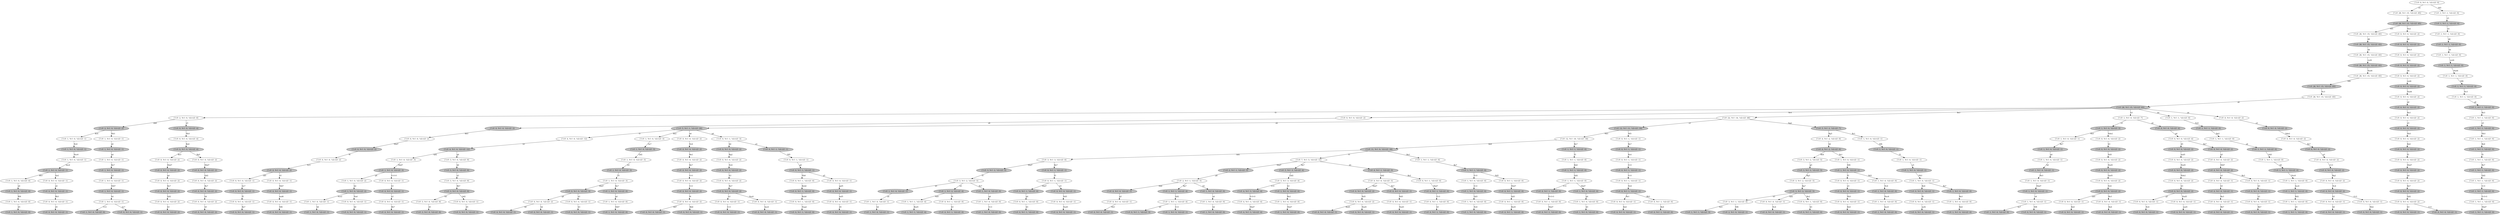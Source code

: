 digraph G {
2579633279504 [label="{'1-0': 0, '0-1': 0, '1/2-1/2': 0}" fillcolor="white", style="filled"] 
2579633279504 -> 2579633279648 [label="e4"]
2579633279648 [label="{'1-0': 26, '0-1': 15, '1/2-1/2': 65}" fillcolor="white", style="filled"] 
2579633279648 -> 2579633279696 [label="c5"]
2579633279696 [label="{'1-0': 26, '0-1': 15, '1/2-1/2': 65}" fillcolor="grey", style="filled"] 
2579633279696 -> 2579633279744 [label="Nf3"]
2579633279744 [label="{'1-0': 26, '0-1': 15, '1/2-1/2': 63}" fillcolor="white", style="filled"] 
2579633279744 -> 2579633279792 [label="d6"]
2579633279792 [label="{'1-0': 26, '0-1': 15, '1/2-1/2': 63}" fillcolor="grey", style="filled"] 
2579633279792 -> 2579633279840 [label="d4"]
2579633279840 [label="{'1-0': 26, '0-1': 15, '1/2-1/2': 63}" fillcolor="white", style="filled"] 
2579633279840 -> 2579633279888 [label="cxd4"]
2579633279888 [label="{'1-0': 26, '0-1': 15, '1/2-1/2': 63}" fillcolor="grey", style="filled"] 
2579633279888 -> 2579633279936 [label="Nxd4"]
2579633279936 [label="{'1-0': 26, '0-1': 15, '1/2-1/2': 63}" fillcolor="white", style="filled"] 
2579633279936 -> 2579633279984 [label="Nf6"]
2579633279984 [label="{'1-0': 26, '0-1': 15, '1/2-1/2': 63}" fillcolor="grey", style="filled"] 
2579633279984 -> 2579633280032 [label="Nc3"]
2579633280032 [label="{'1-0': 26, '0-1': 15, '1/2-1/2': 63}" fillcolor="white", style="filled"] 
2579633280032 -> 2579633280080 [label="a6"]
2579633280080 [label="{'1-0': 26, '0-1': 15, '1/2-1/2': 63}" fillcolor="grey", style="filled"] 
2579633280080 -> 2579633280128 [label="f3"]
2579633280128 [label="{'1-0': 2, '0-1': 0, '1/2-1/2': 6}" fillcolor="white", style="filled"] 
2579633280128 -> 2579633280176 [label="Qb6"]
2579633280176 [label="{'1-0': 2, '0-1': 0, '1/2-1/2': 2}" fillcolor="grey", style="filled"] 
2579633280176 -> 2579633280224 [label="Bc4"]
2579633280224 [label="{'1-0': 1, '0-1': 0, '1/2-1/2': 1}" fillcolor="white", style="filled"] 
2579633280224 -> 2579633280272 [label="Nc6"]
2579633280272 [label="{'1-0': 1, '0-1': 0, '1/2-1/2': 1}" fillcolor="grey", style="filled"] 
2579633280272 -> 2579633280320 [label="Nxc6"]
2579633280320 [label="{'1-0': 1, '0-1': 0, '1/2-1/2': 1}" fillcolor="white", style="filled"] 
2579633280320 -> 2579633280368 [label="bxc6"]
2579633280368 [label="{'1-0': 1, '0-1': 0, '1/2-1/2': 1}" fillcolor="grey", style="filled"] 
2579633280368 -> 2579633280416 [label="Bb3"]
2579633280416 [label="{'1-0': 1, '0-1': 0, '1/2-1/2': 0}" fillcolor="white", style="filled"] 
2579633280416 -> 2579633280464 [label="e6"]
2579633280464 [label="{'1-0': 1, '0-1': 0, '1/2-1/2': 0}" fillcolor="grey", style="filled"] 
2579633280464 -> 2579633280512 [label="Bf4"]
2579633280512 [label="{'1-0': 1, '0-1': 0, '1/2-1/2': 0}" fillcolor="white", style="filled"] 
2579633280512 -> 2579633280560 [label="d5"]
2579633280560 [label="{'1-0': 1, '0-1': 0, '1/2-1/2': 0}" fillcolor="grey", style="filled"] 
2579633280368 [label="{'1-0': 1, '0-1': 0, '1/2-1/2': 1}" fillcolor="grey", style="filled"] 
2579633280368 -> 2579633284448 [label="Qe2"]
2579633284448 [label="{'1-0': 0, '0-1': 0, '1/2-1/2': 1}" fillcolor="white", style="filled"] 
2579633284448 -> 2579633284496 [label="e6"]
2579633284496 [label="{'1-0': 0, '0-1': 0, '1/2-1/2': 1}" fillcolor="grey", style="filled"] 
2579633284496 -> 2579633284544 [label="Bb3"]
2579633284544 [label="{'1-0': 0, '0-1': 0, '1/2-1/2': 1}" fillcolor="white", style="filled"] 
2579633284544 -> 2579633284592 [label="d5"]
2579633284592 [label="{'1-0': 0, '0-1': 0, '1/2-1/2': 1}" fillcolor="grey", style="filled"] 
2579633280176 [label="{'1-0': 2, '0-1': 0, '1/2-1/2': 2}" fillcolor="grey", style="filled"] 
2579633280176 -> 2579533787056 [label="Nb3"]
2579533787056 [label="{'1-0': 1, '0-1': 0, '1/2-1/2': 1}" fillcolor="white", style="filled"] 
2579533787056 -> 2579533787104 [label="e6"]
2579533787104 [label="{'1-0': 1, '0-1': 0, '1/2-1/2': 1}" fillcolor="grey", style="filled"] 
2579533787104 -> 2579533787152 [label="g4"]
2579533787152 [label="{'1-0': 1, '0-1': 0, '1/2-1/2': 1}" fillcolor="white", style="filled"] 
2579533787152 -> 2579533787200 [label="Be7"]
2579533787200 [label="{'1-0': 1, '0-1': 0, '1/2-1/2': 1}" fillcolor="grey", style="filled"] 
2579533787200 -> 2579533787248 [label="g5"]
2579533787248 [label="{'1-0': 1, '0-1': 0, '1/2-1/2': 1}" fillcolor="white", style="filled"] 
2579533787248 -> 2579533787296 [label="Nfd7"]
2579533787296 [label="{'1-0': 1, '0-1': 0, '1/2-1/2': 1}" fillcolor="grey", style="filled"] 
2579533787296 -> 2579533787344 [label="h4"]
2579533787344 [label="{'1-0': 1, '0-1': 0, '1/2-1/2': 1}" fillcolor="white", style="filled"] 
2579533787344 -> 2579533787392 [label="O-O"]
2579533787392 [label="{'1-0': 1, '0-1': 0, '1/2-1/2': 0}" fillcolor="grey", style="filled"] 
2579533787344 [label="{'1-0': 1, '0-1': 0, '1/2-1/2': 1}" fillcolor="white", style="filled"] 
2579533787344 -> 2579533790896 [label="Qc7"]
2579533790896 [label="{'1-0': 0, '0-1': 0, '1/2-1/2': 1}" fillcolor="grey", style="filled"] 
2579633280128 [label="{'1-0': 2, '0-1': 0, '1/2-1/2': 6}" fillcolor="white", style="filled"] 
2579633280128 -> 2579532346704 [label="e5"]
2579532346704 [label="{'1-0': 0, '0-1': 0, '1/2-1/2': 4}" fillcolor="grey", style="filled"] 
2579532346704 -> 2579532346752 [label="Nb3"]
2579532346752 [label="{'1-0': 0, '0-1': 0, '1/2-1/2': 4}" fillcolor="white", style="filled"] 
2579532346752 -> 2579532346800 [label="Be6"]
2579532346800 [label="{'1-0': 0, '0-1': 0, '1/2-1/2': 4}" fillcolor="grey", style="filled"] 
2579532346800 -> 2579532346848 [label="Be3"]
2579532346848 [label="{'1-0': 0, '0-1': 0, '1/2-1/2': 2}" fillcolor="white", style="filled"] 
2579532346848 -> 2579532346896 [label="Nbd7"]
2579532346896 [label="{'1-0': 0, '0-1': 0, '1/2-1/2': 2}" fillcolor="grey", style="filled"] 
2579532346896 -> 2579532346944 [label="g4"]
2579532346944 [label="{'1-0': 0, '0-1': 0, '1/2-1/2': 2}" fillcolor="white", style="filled"] 
2579532346944 -> 2579532346992 [label="Be7"]
2579532346992 [label="{'1-0': 0, '0-1': 0, '1/2-1/2': 2}" fillcolor="grey", style="filled"] 
2579532346992 -> 2579532347040 [label="Qd2"]
2579532347040 [label="{'1-0': 0, '0-1': 0, '1/2-1/2': 2}" fillcolor="white", style="filled"] 
2579532347040 -> 2579532347088 [label="b5"]
2579532347088 [label="{'1-0': 0, '0-1': 0, '1/2-1/2': 2}" fillcolor="grey", style="filled"] 
2579532346800 [label="{'1-0': 0, '0-1': 0, '1/2-1/2': 4}" fillcolor="grey", style="filled"] 
2579532346800 -> 2579534511264 [label="Bg5"]
2579534511264 [label="{'1-0': 0, '0-1': 0, '1/2-1/2': 2}" fillcolor="white", style="filled"] 
2579534511264 -> 2579534511312 [label="Nbd7"]
2579534511312 [label="{'1-0': 0, '0-1': 0, '1/2-1/2': 2}" fillcolor="grey", style="filled"] 
2579534511312 -> 2579534511360 [label="Qd2"]
2579534511360 [label="{'1-0': 0, '0-1': 0, '1/2-1/2': 2}" fillcolor="white", style="filled"] 
2579534511360 -> 2579534511408 [label="Be7"]
2579534511408 [label="{'1-0': 0, '0-1': 0, '1/2-1/2': 2}" fillcolor="grey", style="filled"] 
2579534511408 -> 2579534511456 [label="h4"]
2579534511456 [label="{'1-0': 0, '0-1': 0, '1/2-1/2': 2}" fillcolor="white", style="filled"] 
2579534511456 -> 2579534511504 [label="b5"]
2579534511504 [label="{'1-0': 0, '0-1': 0, '1/2-1/2': 2}" fillcolor="grey", style="filled"] 
2579633280080 [label="{'1-0': 26, '0-1': 15, '1/2-1/2': 63}" fillcolor="grey", style="filled"] 
2579633280080 -> 2579633290976 [label="Bc4"]
2579633290976 [label="{'1-0': 0, '0-1': 0, '1/2-1/2': 2}" fillcolor="white", style="filled"] 
2579633290976 -> 2579633291024 [label="e6"]
2579633291024 [label="{'1-0': 0, '0-1': 0, '1/2-1/2': 2}" fillcolor="grey", style="filled"] 
2579633291024 -> 2579633291072 [label="Bb3"]
2579633291072 [label="{'1-0': 0, '0-1': 0, '1/2-1/2': 2}" fillcolor="white", style="filled"] 
2579633291072 -> 2579633291120 [label="Nbd7"]
2579633291120 [label="{'1-0': 0, '0-1': 0, '1/2-1/2': 2}" fillcolor="grey", style="filled"] 
2579633291120 -> 2579633291168 [label="f4"]
2579633291168 [label="{'1-0': 0, '0-1': 0, '1/2-1/2': 2}" fillcolor="white", style="filled"] 
2579633291168 -> 2579633291216 [label="Nc5"]
2579633291216 [label="{'1-0': 0, '0-1': 0, '1/2-1/2': 2}" fillcolor="grey", style="filled"] 
2579633291216 -> 2579633471552 [label="Qf3"]
2579633471552 [label="{'1-0': 0, '0-1': 0, '1/2-1/2': 1}" fillcolor="white", style="filled"] 
2579633471552 -> 2579633471600 [label="Qc7"]
2579633471600 [label="{'1-0': 0, '0-1': 0, '1/2-1/2': 1}" fillcolor="grey", style="filled"] 
2579633471600 -> 2579633471648 [label="f5"]
2579633471648 [label="{'1-0': 0, '0-1': 0, '1/2-1/2': 1}" fillcolor="white", style="filled"] 
2579633471648 -> 2579633471696 [label="Be7"]
2579633471696 [label="{'1-0': 0, '0-1': 0, '1/2-1/2': 1}" fillcolor="grey", style="filled"] 
2579633291216 [label="{'1-0': 0, '0-1': 0, '1/2-1/2': 2}" fillcolor="grey", style="filled"] 
2579633291216 -> 2579633476256 [label="e5"]
2579633476256 [label="{'1-0': 0, '0-1': 0, '1/2-1/2': 1}" fillcolor="white", style="filled"] 
2579633476256 -> 2579633476304 [label="Nfd7"]
2579633476304 [label="{'1-0': 0, '0-1': 0, '1/2-1/2': 1}" fillcolor="grey", style="filled"] 
2579633476304 -> 2579633476352 [label="exd6"]
2579633476352 [label="{'1-0': 0, '0-1': 0, '1/2-1/2': 1}" fillcolor="white", style="filled"] 
2579633476352 -> 2579633476400 [label="Nf6"]
2579633476400 [label="{'1-0': 0, '0-1': 0, '1/2-1/2': 1}" fillcolor="grey", style="filled"] 
2579633280080 [label="{'1-0': 26, '0-1': 15, '1/2-1/2': 63}" fillcolor="grey", style="filled"] 
2579633280080 -> 2579633481344 [label="Be3"]
2579633481344 [label="{'1-0': 22, '0-1': 14, '1/2-1/2': 46}" fillcolor="white", style="filled"] 
2579633481344 -> 2579633481392 [label="e6"]
2579633481392 [label="{'1-0': 5, '0-1': 1, '1/2-1/2': 20}" fillcolor="grey", style="filled"] 
2579633481392 -> 2579633481440 [label="f3"]
2579633481440 [label="{'1-0': 4, '0-1': 0, '1/2-1/2': 12}" fillcolor="white", style="filled"] 
2579633481440 -> 2579633481488 [label="b5"]
2579633481488 [label="{'1-0': 4, '0-1': 0, '1/2-1/2': 12}" fillcolor="grey", style="filled"] 
2579633481488 -> 2579633481536 [label="Qd2"]
2579633481536 [label="{'1-0': 1, '0-1': 0, '1/2-1/2': 3}" fillcolor="white", style="filled"] 
2579633481536 -> 2579633481584 [label="Nbd7"]
2579633481584 [label="{'1-0': 1, '0-1': 0, '1/2-1/2': 3}" fillcolor="grey", style="filled"] 
2579633481584 -> 2579633481632 [label="g4"]
2579633481632 [label="{'1-0': 1, '0-1': 0, '1/2-1/2': 2}" fillcolor="white", style="filled"] 
2579633481632 -> 2579633481680 [label="b4"]
2579633481680 [label="{'1-0': 1, '0-1': 0, '1/2-1/2': 2}" fillcolor="grey", style="filled"] 
2579633481680 -> 2579633481728 [label="Nce2"]
2579633481728 [label="{'1-0': 1, '0-1': 0, '1/2-1/2': 1}" fillcolor="white", style="filled"] 
2579633481728 -> 2579633481776 [label="h6"]
2579633481776 [label="{'1-0': 1, '0-1': 0, '1/2-1/2': 1}" fillcolor="grey", style="filled"] 
2579633481680 [label="{'1-0': 1, '0-1': 0, '1/2-1/2': 2}" fillcolor="grey", style="filled"] 
2579633481680 -> 2579633487776 [label="Na4"]
2579633487776 [label="{'1-0': 0, '0-1': 0, '1/2-1/2': 1}" fillcolor="white", style="filled"] 
2579633487776 -> 2579633487824 [label="h6"]
2579633487824 [label="{'1-0': 0, '0-1': 0, '1/2-1/2': 1}" fillcolor="grey", style="filled"] 
2579633481584 [label="{'1-0': 1, '0-1': 0, '1/2-1/2': 3}" fillcolor="grey", style="filled"] 
2579633481584 -> 2579533429200 [label="O-O-O"]
2579533429200 [label="{'1-0': 0, '0-1': 0, '1/2-1/2': 1}" fillcolor="white", style="filled"] 
2579533429200 -> 2579533429248 [label="h5"]
2579533429248 [label="{'1-0': 0, '0-1': 0, '1/2-1/2': 1}" fillcolor="grey", style="filled"] 
2579533429248 -> 2579533429296 [label="a3"]
2579533429296 [label="{'1-0': 0, '0-1': 0, '1/2-1/2': 1}" fillcolor="white", style="filled"] 
2579533429296 -> 2579533429344 [label="Bb7"]
2579533429344 [label="{'1-0': 0, '0-1': 0, '1/2-1/2': 1}" fillcolor="grey", style="filled"] 
2579633481488 [label="{'1-0': 4, '0-1': 0, '1/2-1/2': 12}" fillcolor="grey", style="filled"] 
2579633481488 -> 2579532339072 [label="g4"]
2579532339072 [label="{'1-0': 3, '0-1': 0, '1/2-1/2': 9}" fillcolor="white", style="filled"] 
2579532339072 -> 2579532339120 [label="h6"]
2579532339120 [label="{'1-0': 3, '0-1': 0, '1/2-1/2': 9}" fillcolor="grey", style="filled"] 
2579532339120 -> 2579532339168 [label="a3"]
2579532339168 [label="{'1-0': 3, '0-1': 0, '1/2-1/2': 9}" fillcolor="white", style="filled"] 
2579532339168 -> 2579532339216 [label="Bb7"]
2579532339216 [label="{'1-0': 3, '0-1': 0, '1/2-1/2': 9}" fillcolor="grey", style="filled"] 
2579532339216 -> 2579532339264 [label="h4"]
2579532339264 [label="{'1-0': 3, '0-1': 0, '1/2-1/2': 8}" fillcolor="white", style="filled"] 
2579532339264 -> 2579532339312 [label="d5"]
2579532339312 [label="{'1-0': 3, '0-1': 0, '1/2-1/2': 8}" fillcolor="grey", style="filled"] 
2579532339216 [label="{'1-0': 3, '0-1': 0, '1/2-1/2': 9}" fillcolor="grey", style="filled"] 
2579532339216 -> 2579533585936 [label="Qd2"]
2579533585936 [label="{'1-0': 0, '0-1': 0, '1/2-1/2': 1}" fillcolor="white", style="filled"] 
2579533585936 -> 2579533585984 [label="d5"]
2579533585984 [label="{'1-0': 0, '0-1': 0, '1/2-1/2': 1}" fillcolor="grey", style="filled"] 
2579633481392 [label="{'1-0': 5, '0-1': 1, '1/2-1/2': 20}" fillcolor="grey", style="filled"] 
2579633481392 -> 2579532877536 [label="Be2"]
2579532877536 [label="{'1-0': 1, '0-1': 0, '1/2-1/2': 3}" fillcolor="white", style="filled"] 
2579532877536 -> 2579532877584 [label="Qc7"]
2579532877584 [label="{'1-0': 1, '0-1': 0, '1/2-1/2': 3}" fillcolor="grey", style="filled"] 
2579532877584 -> 2579532877632 [label="Qd2"]
2579532877632 [label="{'1-0': 1, '0-1': 0, '1/2-1/2': 3}" fillcolor="white", style="filled"] 
2579532877632 -> 2579532877680 [label="b5"]
2579532877680 [label="{'1-0': 1, '0-1': 0, '1/2-1/2': 3}" fillcolor="grey", style="filled"] 
2579532877680 -> 2579532877728 [label="f3"]
2579532877728 [label="{'1-0': 1, '0-1': 0, '1/2-1/2': 3}" fillcolor="white", style="filled"] 
2579532877728 -> 2579532877776 [label="Nbd7"]
2579532877776 [label="{'1-0': 0, '0-1': 0, '1/2-1/2': 3}" fillcolor="grey", style="filled"] 
2579532877776 -> 2579532877824 [label="g4"]
2579532877824 [label="{'1-0': 0, '0-1': 0, '1/2-1/2': 2}" fillcolor="white", style="filled"] 
2579532877824 -> 2579532877872 [label="h6"]
2579532877872 [label="{'1-0': 0, '0-1': 0, '1/2-1/2': 1}" fillcolor="grey", style="filled"] 
2579532877824 [label="{'1-0': 0, '0-1': 0, '1/2-1/2': 2}" fillcolor="white", style="filled"] 
2579532877824 -> 2579532882672 [label="b4"]
2579532882672 [label="{'1-0': 0, '0-1': 0, '1/2-1/2': 1}" fillcolor="grey", style="filled"] 
2579532877776 [label="{'1-0': 0, '0-1': 0, '1/2-1/2': 3}" fillcolor="grey", style="filled"] 
2579532877776 -> 2579534861920 [label="a3"]
2579534861920 [label="{'1-0': 0, '0-1': 0, '1/2-1/2': 1}" fillcolor="white", style="filled"] 
2579534861920 -> 2579534861968 [label="h5"]
2579534861968 [label="{'1-0': 0, '0-1': 0, '1/2-1/2': 1}" fillcolor="grey", style="filled"] 
2579532877728 [label="{'1-0': 1, '0-1': 0, '1/2-1/2': 3}" fillcolor="white", style="filled"] 
2579532877728 -> 2579534864224 [label="Be7"]
2579534864224 [label="{'1-0': 1, '0-1': 0, '1/2-1/2': 0}" fillcolor="grey", style="filled"] 
2579534864224 -> 2579534864272 [label="g4"]
2579534864272 [label="{'1-0': 1, '0-1': 0, '1/2-1/2': 0}" fillcolor="white", style="filled"] 
2579534864272 -> 2579534864320 [label="Nfd7"]
2579534864320 [label="{'1-0': 1, '0-1': 0, '1/2-1/2': 0}" fillcolor="grey", style="filled"] 
2579633481392 [label="{'1-0': 5, '0-1': 1, '1/2-1/2': 20}" fillcolor="grey", style="filled"] 
2579633481392 -> 2579533244704 [label="a4"]
2579533244704 [label="{'1-0': 0, '0-1': 0, '1/2-1/2': 2}" fillcolor="white", style="filled"] 
2579533244704 -> 2579533244752 [label="Nc6"]
2579533244752 [label="{'1-0': 0, '0-1': 0, '1/2-1/2': 2}" fillcolor="grey", style="filled"] 
2579533244752 -> 2579533244800 [label="Be2"]
2579533244800 [label="{'1-0': 0, '0-1': 0, '1/2-1/2': 2}" fillcolor="white", style="filled"] 
2579533244800 -> 2579533244848 [label="Be7"]
2579533244848 [label="{'1-0': 0, '0-1': 0, '1/2-1/2': 2}" fillcolor="grey", style="filled"] 
2579533244848 -> 2579533244896 [label="O-O"]
2579533244896 [label="{'1-0': 0, '0-1': 0, '1/2-1/2': 2}" fillcolor="white", style="filled"] 
2579533244896 -> 2579533244944 [label="O-O"]
2579533244944 [label="{'1-0': 0, '0-1': 0, '1/2-1/2': 2}" fillcolor="grey", style="filled"] 
2579533244944 -> 2579533244992 [label="f4"]
2579533244992 [label="{'1-0': 0, '0-1': 0, '1/2-1/2': 2}" fillcolor="white", style="filled"] 
2579533244992 -> 2579533245040 [label="Bd7"]
2579533245040 [label="{'1-0': 0, '0-1': 0, '1/2-1/2': 1}" fillcolor="grey", style="filled"] 
2579533244992 [label="{'1-0': 0, '0-1': 0, '1/2-1/2': 2}" fillcolor="white", style="filled"] 
2579533244992 -> 2579533248448 [label="Rb8"]
2579533248448 [label="{'1-0': 0, '0-1': 0, '1/2-1/2': 1}" fillcolor="grey", style="filled"] 
2579633481392 [label="{'1-0': 5, '0-1': 1, '1/2-1/2': 20}" fillcolor="grey", style="filled"] 
2579633481392 -> 2579533420320 [label="g4"]
2579533420320 [label="{'1-0': 0, '0-1': 1, '1/2-1/2': 3}" fillcolor="white", style="filled"] 
2579533420320 -> 2579533420368 [label="h6"]
2579533420368 [label="{'1-0': 0, '0-1': 0, '1/2-1/2': 2}" fillcolor="grey", style="filled"] 
2579533420368 -> 2579533420416 [label="Bg2"]
2579533420416 [label="{'1-0': 0, '0-1': 0, '1/2-1/2': 2}" fillcolor="white", style="filled"] 
2579533420416 -> 2579533420464 [label="Nc6"]
2579533420464 [label="{'1-0': 0, '0-1': 0, '1/2-1/2': 2}" fillcolor="grey", style="filled"] 
2579533420464 -> 2579533420512 [label="h3"]
2579533420512 [label="{'1-0': 0, '0-1': 0, '1/2-1/2': 2}" fillcolor="white", style="filled"] 
2579533420512 -> 2579533420560 [label="Be7"]
2579533420560 [label="{'1-0': 0, '0-1': 0, '1/2-1/2': 2}" fillcolor="grey", style="filled"] 
2579533420560 -> 2579533420608 [label="a3"]
2579533420608 [label="{'1-0': 0, '0-1': 0, '1/2-1/2': 1}" fillcolor="white", style="filled"] 
2579533420608 -> 2579533420656 [label="O-O"]
2579533420656 [label="{'1-0': 0, '0-1': 0, '1/2-1/2': 1}" fillcolor="grey", style="filled"] 
2579533420560 [label="{'1-0': 0, '0-1': 0, '1/2-1/2': 2}" fillcolor="grey", style="filled"] 
2579533420560 -> 2579533424064 [label="Nxc6"]
2579533424064 [label="{'1-0': 0, '0-1': 0, '1/2-1/2': 1}" fillcolor="white", style="filled"] 
2579533424064 -> 2579533424112 [label="bxc6"]
2579533424112 [label="{'1-0': 0, '0-1': 0, '1/2-1/2': 1}" fillcolor="grey", style="filled"] 
2579533420320 [label="{'1-0': 0, '0-1': 1, '1/2-1/2': 3}" fillcolor="white", style="filled"] 
2579533420320 -> 2579534869072 [label="e5"]
2579534869072 [label="{'1-0': 0, '0-1': 1, '1/2-1/2': 1}" fillcolor="grey", style="filled"] 
2579534869072 -> 2579534869120 [label="Nf5"]
2579534869120 [label="{'1-0': 0, '0-1': 1, '1/2-1/2': 1}" fillcolor="white", style="filled"] 
2579534869120 -> 2579534869168 [label="g6"]
2579534869168 [label="{'1-0': 0, '0-1': 1, '1/2-1/2': 1}" fillcolor="grey", style="filled"] 
2579534869168 -> 2579534869216 [label="Nh6"]
2579534869216 [label="{'1-0': 0, '0-1': 1, '1/2-1/2': 0}" fillcolor="white", style="filled"] 
2579534869216 -> 2579534869264 [label="Bxh6"]
2579534869264 [label="{'1-0': 0, '0-1': 1, '1/2-1/2': 0}" fillcolor="grey", style="filled"] 
2579534869264 -> 2579534869312 [label="Bxh6"]
2579534869312 [label="{'1-0': 0, '0-1': 1, '1/2-1/2': 0}" fillcolor="white", style="filled"] 
2579534869312 -> 2579534869360 [label="Nxg4"]
2579534869360 [label="{'1-0': 0, '0-1': 1, '1/2-1/2': 0}" fillcolor="grey", style="filled"] 
2579534869168 [label="{'1-0': 0, '0-1': 1, '1/2-1/2': 1}" fillcolor="grey", style="filled"] 
2579534869168 -> 2579535037392 [label="g5"]
2579535037392 [label="{'1-0': 0, '0-1': 0, '1/2-1/2': 1}" fillcolor="white", style="filled"] 
2579535037392 -> 2579535037440 [label="gxf5"]
2579535037440 [label="{'1-0': 0, '0-1': 0, '1/2-1/2': 1}" fillcolor="grey", style="filled"] 
2579535037440 -> 2579535037488 [label="exf5"]
2579535037488 [label="{'1-0': 0, '0-1': 0, '1/2-1/2': 1}" fillcolor="white", style="filled"] 
2579535037488 -> 2579535037536 [label="d5"]
2579535037536 [label="{'1-0': 0, '0-1': 0, '1/2-1/2': 1}" fillcolor="grey", style="filled"] 
2579633481344 [label="{'1-0': 22, '0-1': 14, '1/2-1/2': 46}" fillcolor="white", style="filled"] 
2579633481344 -> 2579532155728 [label="e5"]
2579532155728 [label="{'1-0': 12, '0-1': 11, '1/2-1/2': 19}" fillcolor="grey", style="filled"] 
2579532155728 -> 2579532155776 [label="Nb3"]
2579532155776 [label="{'1-0': 12, '0-1': 10, '1/2-1/2': 18}" fillcolor="white", style="filled"] 
2579532155776 -> 2579532155824 [label="Be6"]
2579532155824 [label="{'1-0': 11, '0-1': 9, '1/2-1/2': 18}" fillcolor="grey", style="filled"] 
2579532155824 -> 2579532155872 [label="Qd2"]
2579532155872 [label="{'1-0': 3, '0-1': 3, '1/2-1/2': 6}" fillcolor="white", style="filled"] 
2579532155872 -> 2579532155920 [label="Nbd7"]
2579532155920 [label="{'1-0': 3, '0-1': 2, '1/2-1/2': 5}" fillcolor="grey", style="filled"] 
2579532155920 -> 2579532155968 [label="f3"]
2579532155968 [label="{'1-0': 3, '0-1': 2, '1/2-1/2': 5}" fillcolor="white", style="filled"] 
2579532155968 -> 2579532156016 [label="b5"]
2579532156016 [label="{'1-0': 1, '0-1': 0, '1/2-1/2': 1}" fillcolor="grey", style="filled"] 
2579532156016 -> 2579532156064 [label="a4"]
2579532156064 [label="{'1-0': 1, '0-1': 0, '1/2-1/2': 1}" fillcolor="white", style="filled"] 
2579532156064 -> 2579532156112 [label="b4"]
2579532156112 [label="{'1-0': 1, '0-1': 0, '1/2-1/2': 1}" fillcolor="grey", style="filled"] 
2579532155968 [label="{'1-0': 3, '0-1': 2, '1/2-1/2': 5}" fillcolor="white", style="filled"] 
2579532155968 -> 2579532159712 [label="h5"]
2579532159712 [label="{'1-0': 1, '0-1': 2, '1/2-1/2': 4}" fillcolor="grey", style="filled"] 
2579532159712 -> 2579532159760 [label="Nd5"]
2579532159760 [label="{'1-0': 1, '0-1': 1, '1/2-1/2': 4}" fillcolor="white", style="filled"] 
2579532159760 -> 2579532159808 [label="Bxd5"]
2579532159808 [label="{'1-0': 1, '0-1': 1, '1/2-1/2': 4}" fillcolor="grey", style="filled"] 
2579532159712 [label="{'1-0': 1, '0-1': 2, '1/2-1/2': 4}" fillcolor="grey", style="filled"] 
2579532159712 -> 2579533784128 [label="f4"]
2579533784128 [label="{'1-0': 0, '0-1': 1, '1/2-1/2': 0}" fillcolor="white", style="filled"] 
2579533784128 -> 2579533784176 [label="b5"]
2579533784176 [label="{'1-0': 0, '0-1': 1, '1/2-1/2': 0}" fillcolor="grey", style="filled"] 
2579532155968 [label="{'1-0': 3, '0-1': 2, '1/2-1/2': 5}" fillcolor="white", style="filled"] 
2579532155968 -> 2579533779568 [label="Be7"]
2579533779568 [label="{'1-0': 1, '0-1': 0, '1/2-1/2': 0}" fillcolor="grey", style="filled"] 
2579533779568 -> 2579533779616 [label="g4"]
2579533779616 [label="{'1-0': 1, '0-1': 0, '1/2-1/2': 0}" fillcolor="white", style="filled"] 
2579533779616 -> 2579533779664 [label="O-O"]
2579533779664 [label="{'1-0': 1, '0-1': 0, '1/2-1/2': 0}" fillcolor="grey", style="filled"] 
2579532155872 [label="{'1-0': 3, '0-1': 3, '1/2-1/2': 6}" fillcolor="white", style="filled"] 
2579532155872 -> 2579533052944 [label="Be7"]
2579533052944 [label="{'1-0': 0, '0-1': 1, '1/2-1/2': 1}" fillcolor="grey", style="filled"] 
2579533052944 -> 2579533052992 [label="f3"]
2579533052992 [label="{'1-0': 0, '0-1': 1, '1/2-1/2': 1}" fillcolor="white", style="filled"] 
2579533052992 -> 2579533053040 [label="Nbd7"]
2579533053040 [label="{'1-0': 0, '0-1': 1, '1/2-1/2': 0}" fillcolor="grey", style="filled"] 
2579533053040 -> 2579533053088 [label="g4"]
2579533053088 [label="{'1-0': 0, '0-1': 1, '1/2-1/2': 0}" fillcolor="white", style="filled"] 
2579533053088 -> 2579533053136 [label="b5"]
2579533053136 [label="{'1-0': 0, '0-1': 1, '1/2-1/2': 0}" fillcolor="grey", style="filled"] 
2579533052992 [label="{'1-0': 0, '0-1': 1, '1/2-1/2': 1}" fillcolor="white", style="filled"] 
2579533052992 -> 2579533238128 [label="h5"]
2579533238128 [label="{'1-0': 0, '0-1': 0, '1/2-1/2': 1}" fillcolor="grey", style="filled"] 
2579533238128 -> 2579533238176 [label="Nd5"]
2579533238176 [label="{'1-0': 0, '0-1': 0, '1/2-1/2': 1}" fillcolor="white", style="filled"] 
2579533238176 -> 2579533238224 [label="Nxd5"]
2579533238224 [label="{'1-0': 0, '0-1': 0, '1/2-1/2': 1}" fillcolor="grey", style="filled"] 
2579532155824 [label="{'1-0': 11, '0-1': 9, '1/2-1/2': 18}" fillcolor="grey", style="filled"] 
2579532155824 -> 2579532162976 [label="f3"]
2579532162976 [label="{'1-0': 7, '0-1': 5, '1/2-1/2': 12}" fillcolor="white", style="filled"] 
2579532162976 -> 2579532163024 [label="Nbd7"]
2579532163024 [label="{'1-0': 2, '0-1': 1, '1/2-1/2': 5}" fillcolor="grey", style="filled"] 
2579532163024 -> 2579532163072 [label="g4"]
2579532163072 [label="{'1-0': 2, '0-1': 1, '1/2-1/2': 5}" fillcolor="white", style="filled"] 
2579532163072 -> 2579532163120 [label="Nb6"]
2579532163120 [label="{'1-0': 0, '0-1': 0, '1/2-1/2': 1}" fillcolor="grey", style="filled"] 
2579532163120 -> 2579532163168 [label="g5"]
2579532163168 [label="{'1-0': 0, '0-1': 0, '1/2-1/2': 1}" fillcolor="white", style="filled"] 
2579532163168 -> 2579532163216 [label="Nh5"]
2579532163216 [label="{'1-0': 0, '0-1': 0, '1/2-1/2': 1}" fillcolor="grey", style="filled"] 
2579532163072 [label="{'1-0': 2, '0-1': 1, '1/2-1/2': 5}" fillcolor="white", style="filled"] 
2579532163072 -> 2579532333504 [label="Be7"]
2579532333504 [label="{'1-0': 1, '0-1': 1, '1/2-1/2': 4}" fillcolor="grey", style="filled"] 
2579532333504 -> 2579532333552 [label="Qd2"]
2579532333552 [label="{'1-0': 1, '0-1': 1, '1/2-1/2': 4}" fillcolor="white", style="filled"] 
2579532333552 -> 2579532333600 [label="b5"]
2579532333600 [label="{'1-0': 0, '0-1': 1, '1/2-1/2': 3}" fillcolor="grey", style="filled"] 
2579532333552 [label="{'1-0': 1, '0-1': 1, '1/2-1/2': 4}" fillcolor="white", style="filled"] 
2579532333552 -> 2579532503296 [label="O-O"]
2579532503296 [label="{'1-0': 1, '0-1': 0, '1/2-1/2': 1}" fillcolor="grey", style="filled"] 
2579532163072 [label="{'1-0': 2, '0-1': 1, '1/2-1/2': 5}" fillcolor="white", style="filled"] 
2579532163072 -> 2579534326384 [label="b5"]
2579534326384 [label="{'1-0': 1, '0-1': 0, '1/2-1/2': 0}" fillcolor="grey", style="filled"] 
2579534326384 -> 2579534326432 [label="a4"]
2579534326432 [label="{'1-0': 1, '0-1': 0, '1/2-1/2': 0}" fillcolor="white", style="filled"] 
2579534326432 -> 2579534326480 [label="b4"]
2579534326480 [label="{'1-0': 1, '0-1': 0, '1/2-1/2': 0}" fillcolor="grey", style="filled"] 
2579532162976 [label="{'1-0': 7, '0-1': 5, '1/2-1/2': 12}" fillcolor="white", style="filled"] 
2579532162976 -> 2579533958832 [label="Be7"]
2579533958832 [label="{'1-0': 5, '0-1': 3, '1/2-1/2': 4}" fillcolor="grey", style="filled"] 
2579533958832 -> 2579533958880 [label="Qd2"]
2579533958880 [label="{'1-0': 5, '0-1': 3, '1/2-1/2': 4}" fillcolor="white", style="filled"] 
2579533958880 -> 2579533958928 [label="O-O"]
2579533958928 [label="{'1-0': 4, '0-1': 3, '1/2-1/2': 4}" fillcolor="grey", style="filled"] 
2579533958928 -> 2579533958976 [label="O-O-O"]
2579533958976 [label="{'1-0': 4, '0-1': 3, '1/2-1/2': 4}" fillcolor="white", style="filled"] 
2579533958976 -> 2579533959024 [label="Nbd7"]
2579533959024 [label="{'1-0': 4, '0-1': 3, '1/2-1/2': 4}" fillcolor="grey", style="filled"] 
2579533958880 [label="{'1-0': 5, '0-1': 3, '1/2-1/2': 4}" fillcolor="white", style="filled"] 
2579533958880 -> 2579535229088 [label="h5"]
2579535229088 [label="{'1-0': 1, '0-1': 0, '1/2-1/2': 0}" fillcolor="grey", style="filled"] 
2579535229088 -> 2579535229136 [label="Be2"]
2579535229136 [label="{'1-0': 1, '0-1': 0, '1/2-1/2': 0}" fillcolor="white", style="filled"] 
2579535229136 -> 2579535229184 [label="Nbd7"]
2579535229184 [label="{'1-0': 1, '0-1': 0, '1/2-1/2': 0}" fillcolor="grey", style="filled"] 
2579532162976 [label="{'1-0': 7, '0-1': 5, '1/2-1/2': 12}" fillcolor="white", style="filled"] 
2579532162976 -> 2579535765488 [label="h5"]
2579535765488 [label="{'1-0': 0, '0-1': 1, '1/2-1/2': 3}" fillcolor="grey", style="filled"] 
2579535765488 -> 2579535765536 [label="Qd2"]
2579535765536 [label="{'1-0': 0, '0-1': 0, '1/2-1/2': 3}" fillcolor="white", style="filled"] 
2579535765536 -> 2579535765584 [label="Nbd7"]
2579535765584 [label="{'1-0': 0, '0-1': 0, '1/2-1/2': 2}" fillcolor="grey", style="filled"] 
2579535765584 -> 2579535765632 [label="Nd5"]
2579535765632 [label="{'1-0': 0, '0-1': 0, '1/2-1/2': 2}" fillcolor="white", style="filled"] 
2579535765632 -> 2579535765680 [label="Bxd5"]
2579535765680 [label="{'1-0': 0, '0-1': 0, '1/2-1/2': 1}" fillcolor="grey", style="filled"] 
2579535765632 [label="{'1-0': 0, '0-1': 0, '1/2-1/2': 2}" fillcolor="white", style="filled"] 
2579535765632 -> 2579535772688 [label="Nxd5"]
2579535772688 [label="{'1-0': 0, '0-1': 0, '1/2-1/2': 1}" fillcolor="grey", style="filled"] 
2579535765536 [label="{'1-0': 0, '0-1': 0, '1/2-1/2': 3}" fillcolor="white", style="filled"] 
2579535765536 -> 2579536503536 [label="Be7"]
2579536503536 [label="{'1-0': 0, '0-1': 0, '1/2-1/2': 1}" fillcolor="grey", style="filled"] 
2579536503536 -> 2579536503584 [label="Nd5"]
2579536503584 [label="{'1-0': 0, '0-1': 0, '1/2-1/2': 1}" fillcolor="white", style="filled"] 
2579536503584 -> 2579536503632 [label="Nxd5"]
2579536503632 [label="{'1-0': 0, '0-1': 0, '1/2-1/2': 1}" fillcolor="grey", style="filled"] 
2579535765488 [label="{'1-0': 0, '0-1': 1, '1/2-1/2': 3}" fillcolor="grey", style="filled"] 
2579535765488 -> 2579536509536 [label="Be2"]
2579536509536 [label="{'1-0': 0, '0-1': 1, '1/2-1/2': 0}" fillcolor="white", style="filled"] 
2579536509536 -> 2579536509584 [label="Nbd7"]
2579536509584 [label="{'1-0': 0, '0-1': 1, '1/2-1/2': 0}" fillcolor="grey", style="filled"] 
2579536509584 -> 2579536509632 [label="O-O"]
2579536509632 [label="{'1-0': 0, '0-1': 1, '1/2-1/2': 0}" fillcolor="white", style="filled"] 
2579536509632 -> 2579536509680 [label="b5"]
2579536509680 [label="{'1-0': 0, '0-1': 1, '1/2-1/2': 0}" fillcolor="grey", style="filled"] 
2579532155824 [label="{'1-0': 11, '0-1': 9, '1/2-1/2': 18}" fillcolor="grey", style="filled"] 
2579532155824 -> 2579534500464 [label="Be2"]
2579534500464 [label="{'1-0': 1, '0-1': 1, '1/2-1/2': 0}" fillcolor="white", style="filled"] 
2579534500464 -> 2579534500512 [label="Be7"]
2579534500512 [label="{'1-0': 1, '0-1': 1, '1/2-1/2': 0}" fillcolor="grey", style="filled"] 
2579534500512 -> 2579534500560 [label="O-O"]
2579534500560 [label="{'1-0': 1, '0-1': 0, '1/2-1/2': 0}" fillcolor="white", style="filled"] 
2579534500560 -> 2579534500608 [label="O-O"]
2579534500608 [label="{'1-0': 1, '0-1': 0, '1/2-1/2': 0}" fillcolor="grey", style="filled"] 
2579534500608 -> 2579534500656 [label="Qd3"]
2579534500656 [label="{'1-0': 1, '0-1': 0, '1/2-1/2': 0}" fillcolor="white", style="filled"] 
2579534500656 -> 2579534500704 [label="Nc6"]
2579534500704 [label="{'1-0': 1, '0-1': 0, '1/2-1/2': 0}" fillcolor="grey", style="filled"] 
2579534500512 [label="{'1-0': 1, '0-1': 1, '1/2-1/2': 0}" fillcolor="grey", style="filled"] 
2579534500512 -> 2579534505072 [label="Nd5"]
2579534505072 [label="{'1-0': 0, '0-1': 1, '1/2-1/2': 0}" fillcolor="white", style="filled"] 
2579534505072 -> 2579534505120 [label="Nbd7"]
2579534505120 [label="{'1-0': 0, '0-1': 1, '1/2-1/2': 0}" fillcolor="grey", style="filled"] 
2579534505120 -> 2579534505168 [label="Qd3"]
2579534505168 [label="{'1-0': 0, '0-1': 1, '1/2-1/2': 0}" fillcolor="white", style="filled"] 
2579534505168 -> 2579534505216 [label="Bxd5"]
2579534505216 [label="{'1-0': 0, '0-1': 1, '1/2-1/2': 0}" fillcolor="grey", style="filled"] 
2579532155776 [label="{'1-0': 12, '0-1': 10, '1/2-1/2': 18}" fillcolor="white", style="filled"] 
2579532155776 -> 2579535952816 [label="Be7"]
2579535952816 [label="{'1-0': 1, '0-1': 1, '1/2-1/2': 0}" fillcolor="grey", style="filled"] 
2579535952816 -> 2579535952864 [label="f3"]
2579535952864 [label="{'1-0': 1, '0-1': 1, '1/2-1/2': 0}" fillcolor="white", style="filled"] 
2579535952864 -> 2579535952912 [label="Be6"]
2579535952912 [label="{'1-0': 1, '0-1': 1, '1/2-1/2': 0}" fillcolor="grey", style="filled"] 
2579535952912 -> 2579535952960 [label="Qd2"]
2579535952960 [label="{'1-0': 1, '0-1': 1, '1/2-1/2': 0}" fillcolor="white", style="filled"] 
2579535952960 -> 2579535953008 [label="O-O"]
2579535953008 [label="{'1-0': 0, '0-1': 1, '1/2-1/2': 0}" fillcolor="grey", style="filled"] 
2579535953008 -> 2579535953056 [label="O-O-O"]
2579535953056 [label="{'1-0': 0, '0-1': 1, '1/2-1/2': 0}" fillcolor="white", style="filled"] 
2579535953056 -> 2579535953104 [label="Nbd7"]
2579535953104 [label="{'1-0': 0, '0-1': 1, '1/2-1/2': 0}" fillcolor="grey", style="filled"] 
2579535952960 [label="{'1-0': 1, '0-1': 1, '1/2-1/2': 0}" fillcolor="white", style="filled"] 
2579535952960 -> 2579536121520 [label="Nbd7"]
2579536121520 [label="{'1-0': 1, '0-1': 0, '1/2-1/2': 0}" fillcolor="grey", style="filled"] 
2579536121520 -> 2579536121568 [label="g4"]
2579536121568 [label="{'1-0': 1, '0-1': 0, '1/2-1/2': 0}" fillcolor="white", style="filled"] 
2579536121568 -> 2579536121616 [label="b5"]
2579536121616 [label="{'1-0': 1, '0-1': 0, '1/2-1/2': 0}" fillcolor="grey", style="filled"] 
2579532155728 [label="{'1-0': 12, '0-1': 11, '1/2-1/2': 19}" fillcolor="grey", style="filled"] 
2579532155728 -> 2579534145680 [label="Nf3"]
2579534145680 [label="{'1-0': 0, '0-1': 1, '1/2-1/2': 1}" fillcolor="white", style="filled"] 
2579534145680 -> 2579534145728 [label="Be7"]
2579534145728 [label="{'1-0': 0, '0-1': 1, '1/2-1/2': 1}" fillcolor="grey", style="filled"] 
2579534145728 -> 2579534145776 [label="Bc4"]
2579534145776 [label="{'1-0': 0, '0-1': 1, '1/2-1/2': 1}" fillcolor="white", style="filled"] 
2579534145776 -> 2579534145824 [label="O-O"]
2579534145824 [label="{'1-0': 0, '0-1': 1, '1/2-1/2': 1}" fillcolor="grey", style="filled"] 
2579534145824 -> 2579534145872 [label="O-O"]
2579534145872 [label="{'1-0': 0, '0-1': 1, '1/2-1/2': 1}" fillcolor="white", style="filled"] 
2579534145872 -> 2579534145920 [label="Nc6"]
2579534145920 [label="{'1-0': 0, '0-1': 1, '1/2-1/2': 1}" fillcolor="grey", style="filled"] 
2579534145920 -> 2579534145968 [label="Re1"]
2579534145968 [label="{'1-0': 0, '0-1': 0, '1/2-1/2': 1}" fillcolor="white", style="filled"] 
2579534145968 -> 2579534146016 [label="Be6"]
2579534146016 [label="{'1-0': 0, '0-1': 0, '1/2-1/2': 1}" fillcolor="grey", style="filled"] 
2579534145920 [label="{'1-0': 0, '0-1': 1, '1/2-1/2': 1}" fillcolor="grey", style="filled"] 
2579534145920 -> 2579534316304 [label="Bb3"]
2579534316304 [label="{'1-0': 0, '0-1': 1, '1/2-1/2': 0}" fillcolor="white", style="filled"] 
2579534316304 -> 2579534316352 [label="Be6"]
2579534316352 [label="{'1-0': 0, '0-1': 1, '1/2-1/2': 0}" fillcolor="grey", style="filled"] 
2579633481344 [label="{'1-0': 22, '0-1': 14, '1/2-1/2': 46}" fillcolor="white", style="filled"] 
2579633481344 -> 2579532701632 [label="Ng4"]
2579532701632 [label="{'1-0': 5, '0-1': 2, '1/2-1/2': 7}" fillcolor="grey", style="filled"] 
2579532701632 -> 2579532701680 [label="Bg5"]
2579532701680 [label="{'1-0': 4, '0-1': 2, '1/2-1/2': 6}" fillcolor="white", style="filled"] 
2579532701680 -> 2579532701728 [label="h6"]
2579532701728 [label="{'1-0': 4, '0-1': 2, '1/2-1/2': 6}" fillcolor="grey", style="filled"] 
2579532701728 -> 2579532701776 [label="Bh4"]
2579532701776 [label="{'1-0': 3, '0-1': 2, '1/2-1/2': 5}" fillcolor="white", style="filled"] 
2579532701776 -> 2579532701824 [label="g5"]
2579532701824 [label="{'1-0': 3, '0-1': 2, '1/2-1/2': 5}" fillcolor="grey", style="filled"] 
2579532701824 -> 2579532701872 [label="Bg3"]
2579532701872 [label="{'1-0': 3, '0-1': 2, '1/2-1/2': 5}" fillcolor="white", style="filled"] 
2579532701872 -> 2579532701920 [label="Bg7"]
2579532701920 [label="{'1-0': 3, '0-1': 2, '1/2-1/2': 5}" fillcolor="grey", style="filled"] 
2579532701920 -> 2579532701968 [label="h3"]
2579532701968 [label="{'1-0': 3, '0-1': 1, '1/2-1/2': 4}" fillcolor="white", style="filled"] 
2579532701968 -> 2579532702016 [label="Ne5"]
2579532702016 [label="{'1-0': 1, '0-1': 1, '1/2-1/2': 3}" fillcolor="grey", style="filled"] 
2579532701968 [label="{'1-0': 3, '0-1': 1, '1/2-1/2': 4}" fillcolor="white", style="filled"] 
2579532701968 -> 2579534135984 [label="Nf6"]
2579534135984 [label="{'1-0': 2, '0-1': 0, '1/2-1/2': 1}" fillcolor="grey", style="filled"] 
2579532701920 [label="{'1-0': 3, '0-1': 2, '1/2-1/2': 5}" fillcolor="grey", style="filled"] 
2579532701920 -> 2579535397840 [label="Qd2"]
2579535397840 [label="{'1-0': 0, '0-1': 0, '1/2-1/2': 1}" fillcolor="white", style="filled"] 
2579535397840 -> 2579535397888 [label="Nc6"]
2579535397888 [label="{'1-0': 0, '0-1': 0, '1/2-1/2': 1}" fillcolor="grey", style="filled"] 
2579532701920 [label="{'1-0': 3, '0-1': 2, '1/2-1/2': 5}" fillcolor="grey", style="filled"] 
2579532701920 -> 2579536849856 [label="Be2"]
2579536849856 [label="{'1-0': 0, '0-1': 1, '1/2-1/2': 0}" fillcolor="white", style="filled"] 
2579536849856 -> 2579536849904 [label="h5"]
2579536849904 [label="{'1-0': 0, '0-1': 1, '1/2-1/2': 0}" fillcolor="grey", style="filled"] 
2579532701728 [label="{'1-0': 4, '0-1': 2, '1/2-1/2': 6}" fillcolor="grey", style="filled"] 
2579532701728 -> 2579535046272 [label="Bc1"]
2579535046272 [label="{'1-0': 1, '0-1': 0, '1/2-1/2': 1}" fillcolor="white", style="filled"] 
2579535046272 -> 2579535046320 [label="Nf6"]
2579535046320 [label="{'1-0': 1, '0-1': 0, '1/2-1/2': 1}" fillcolor="grey", style="filled"] 
2579535046320 -> 2579535046368 [label="f3"]
2579535046368 [label="{'1-0': 0, '0-1': 0, '1/2-1/2': 1}" fillcolor="white", style="filled"] 
2579535046368 -> 2579535046416 [label="e5"]
2579535046416 [label="{'1-0': 0, '0-1': 0, '1/2-1/2': 1}" fillcolor="grey", style="filled"] 
2579535046416 -> 2579535046464 [label="Nb3"]
2579535046464 [label="{'1-0': 0, '0-1': 0, '1/2-1/2': 1}" fillcolor="white", style="filled"] 
2579535046464 -> 2579535046512 [label="Be6"]
2579535046512 [label="{'1-0': 0, '0-1': 0, '1/2-1/2': 1}" fillcolor="grey", style="filled"] 
2579535046320 [label="{'1-0': 1, '0-1': 0, '1/2-1/2': 1}" fillcolor="grey", style="filled"] 
2579535046320 -> 2579535216896 [label="Bd3"]
2579535216896 [label="{'1-0': 1, '0-1': 0, '1/2-1/2': 0}" fillcolor="white", style="filled"] 
2579535216896 -> 2579535216944 [label="Nc6"]
2579535216944 [label="{'1-0': 1, '0-1': 0, '1/2-1/2': 0}" fillcolor="grey", style="filled"] 
2579535216944 -> 2579535216992 [label="Nxc6"]
2579535216992 [label="{'1-0': 1, '0-1': 0, '1/2-1/2': 0}" fillcolor="white", style="filled"] 
2579535216992 -> 2579535217040 [label="bxc6"]
2579535217040 [label="{'1-0': 1, '0-1': 0, '1/2-1/2': 0}" fillcolor="grey", style="filled"] 
2579532701632 [label="{'1-0': 5, '0-1': 2, '1/2-1/2': 7}" fillcolor="grey", style="filled"] 
2579532701632 -> 2579536301840 [label="Bc1"]
2579536301840 [label="{'1-0': 1, '0-1': 0, '1/2-1/2': 1}" fillcolor="white", style="filled"] 
2579536301840 -> 2579536301888 [label="Nf6"]
2579536301888 [label="{'1-0': 1, '0-1': 0, '1/2-1/2': 1}" fillcolor="grey", style="filled"] 
2579536301888 -> 2579536301936 [label="f3"]
2579536301936 [label="{'1-0': 1, '0-1': 0, '1/2-1/2': 1}" fillcolor="white", style="filled"] 
2579536301936 -> 2579536301984 [label="e5"]
2579536301984 [label="{'1-0': 1, '0-1': 0, '1/2-1/2': 1}" fillcolor="grey", style="filled"] 
2579536301984 -> 2579536302032 [label="Nb3"]
2579536302032 [label="{'1-0': 1, '0-1': 0, '1/2-1/2': 1}" fillcolor="white", style="filled"] 
2579536302032 -> 2579536302080 [label="Be6"]
2579536302080 [label="{'1-0': 0, '0-1': 0, '1/2-1/2': 1}" fillcolor="grey", style="filled"] 
2579536302080 -> 2579536302128 [label="f4"]
2579536302128 [label="{'1-0': 0, '0-1': 0, '1/2-1/2': 1}" fillcolor="white", style="filled"] 
2579536302128 -> 2579536302176 [label="exf4"]
2579536302176 [label="{'1-0': 0, '0-1': 0, '1/2-1/2': 1}" fillcolor="grey", style="filled"] 
2579536302032 [label="{'1-0': 1, '0-1': 0, '1/2-1/2': 1}" fillcolor="white", style="filled"] 
2579536302032 -> 2579536303760 [label="Be7"]
2579536303760 [label="{'1-0': 1, '0-1': 0, '1/2-1/2': 0}" fillcolor="grey", style="filled"] 
2579536303760 -> 2579536303808 [label="Be3"]
2579536303808 [label="{'1-0': 1, '0-1': 0, '1/2-1/2': 0}" fillcolor="white", style="filled"] 
2579536303808 -> 2579536303856 [label="Be6"]
2579536303856 [label="{'1-0': 1, '0-1': 0, '1/2-1/2': 0}" fillcolor="grey", style="filled"] 
2579633280080 [label="{'1-0': 26, '0-1': 15, '1/2-1/2': 63}" fillcolor="grey", style="filled"] 
2579633280080 -> 2579534686448 [label="h3"]
2579534686448 [label="{'1-0': 1, '0-1': 0, '1/2-1/2': 7}" fillcolor="white", style="filled"] 
2579534686448 -> 2579534686496 [label="e5"]
2579534686496 [label="{'1-0': 1, '0-1': 0, '1/2-1/2': 3}" fillcolor="grey", style="filled"] 
2579534686496 -> 2579534686544 [label="Nb3"]
2579534686544 [label="{'1-0': 1, '0-1': 0, '1/2-1/2': 1}" fillcolor="white", style="filled"] 
2579534686544 -> 2579534686592 [label="Be7"]
2579534686592 [label="{'1-0': 1, '0-1': 0, '1/2-1/2': 1}" fillcolor="grey", style="filled"] 
2579534686592 -> 2579534686640 [label="g4"]
2579534686640 [label="{'1-0': 1, '0-1': 0, '1/2-1/2': 1}" fillcolor="white", style="filled"] 
2579534686640 -> 2579534686688 [label="h6"]
2579534686688 [label="{'1-0': 1, '0-1': 0, '1/2-1/2': 1}" fillcolor="grey", style="filled"] 
2579534686688 -> 2579534686736 [label="Be3"]
2579534686736 [label="{'1-0': 1, '0-1': 0, '1/2-1/2': 1}" fillcolor="white", style="filled"] 
2579534686736 -> 2579534686784 [label="Nbd7"]
2579534686784 [label="{'1-0': 1, '0-1': 0, '1/2-1/2': 1}" fillcolor="grey", style="filled"] 
2579534686784 -> 2579534686832 [label="a4"]
2579534686832 [label="{'1-0': 1, '0-1': 0, '1/2-1/2': 1}" fillcolor="white", style="filled"] 
2579534686832 -> 2579534686880 [label="Qc7"]
2579534686880 [label="{'1-0': 1, '0-1': 0, '1/2-1/2': 0}" fillcolor="grey", style="filled"] 
2579534686832 [label="{'1-0': 1, '0-1': 0, '1/2-1/2': 1}" fillcolor="white", style="filled"] 
2579534686832 -> 2579534691440 [label="Nf8"]
2579534691440 [label="{'1-0': 0, '0-1': 0, '1/2-1/2': 1}" fillcolor="grey", style="filled"] 
2579534686496 [label="{'1-0': 1, '0-1': 0, '1/2-1/2': 3}" fillcolor="grey", style="filled"] 
2579534686496 -> 2579536308704 [label="Nde2"]
2579536308704 [label="{'1-0': 0, '0-1': 0, '1/2-1/2': 2}" fillcolor="white", style="filled"] 
2579536308704 -> 2579536308752 [label="h5"]
2579536308752 [label="{'1-0': 0, '0-1': 0, '1/2-1/2': 2}" fillcolor="grey", style="filled"] 
2579536308752 -> 2579536308800 [label="Nd5"]
2579536308800 [label="{'1-0': 0, '0-1': 0, '1/2-1/2': 2}" fillcolor="white", style="filled"] 
2579536308800 -> 2579536308848 [label="Nxd5"]
2579536308848 [label="{'1-0': 0, '0-1': 0, '1/2-1/2': 2}" fillcolor="grey", style="filled"] 
2579536308848 -> 2579536308896 [label="Qxd5"]
2579536308896 [label="{'1-0': 0, '0-1': 0, '1/2-1/2': 2}" fillcolor="white", style="filled"] 
2579536308896 -> 2579536308944 [label="Nc6"]
2579536308944 [label="{'1-0': 0, '0-1': 0, '1/2-1/2': 2}" fillcolor="grey", style="filled"] 
2579536308944 -> 2579536308992 [label="Qd1"]
2579536308992 [label="{'1-0': 0, '0-1': 0, '1/2-1/2': 1}" fillcolor="white", style="filled"] 
2579536308992 -> 2579536309040 [label="Be6"]
2579536309040 [label="{'1-0': 0, '0-1': 0, '1/2-1/2': 1}" fillcolor="grey", style="filled"] 
2579536308944 [label="{'1-0': 0, '0-1': 0, '1/2-1/2': 2}" fillcolor="grey", style="filled"] 
2579536308944 -> 2579536313024 [label="Be3"]
2579536313024 [label="{'1-0': 0, '0-1': 0, '1/2-1/2': 1}" fillcolor="white", style="filled"] 
2579536313024 -> 2579536313072 [label="Be6"]
2579536313072 [label="{'1-0': 0, '0-1': 0, '1/2-1/2': 1}" fillcolor="grey", style="filled"] 
2579534686448 [label="{'1-0': 1, '0-1': 0, '1/2-1/2': 7}" fillcolor="white", style="filled"] 
2579534686448 -> 2579535409024 [label="e6"]
2579535409024 [label="{'1-0': 0, '0-1': 0, '1/2-1/2': 4}" fillcolor="grey", style="filled"] 
2579535409024 -> 2579535409072 [label="g4"]
2579535409072 [label="{'1-0': 0, '0-1': 0, '1/2-1/2': 4}" fillcolor="white", style="filled"] 
2579535409072 -> 2579535409120 [label="d5"]
2579535409120 [label="{'1-0': 0, '0-1': 0, '1/2-1/2': 2}" fillcolor="grey", style="filled"] 
2579535409120 -> 2579535409168 [label="exd5"]
2579535409168 [label="{'1-0': 0, '0-1': 0, '1/2-1/2': 2}" fillcolor="white", style="filled"] 
2579535409168 -> 2579535409216 [label="Nxd5"]
2579535409216 [label="{'1-0': 0, '0-1': 0, '1/2-1/2': 2}" fillcolor="grey", style="filled"] 
2579535409216 -> 2579535409264 [label="Nde2"]
2579535409264 [label="{'1-0': 0, '0-1': 0, '1/2-1/2': 2}" fillcolor="white", style="filled"] 
2579535409264 -> 2579535409312 [label="h5"]
2579535409312 [label="{'1-0': 0, '0-1': 0, '1/2-1/2': 2}" fillcolor="grey", style="filled"] 
2579535409312 -> 2579535409360 [label="g5"]
2579535409360 [label="{'1-0': 0, '0-1': 0, '1/2-1/2': 1}" fillcolor="white", style="filled"] 
2579535409360 -> 2579535409408 [label="Nc6"]
2579535409408 [label="{'1-0': 0, '0-1': 0, '1/2-1/2': 1}" fillcolor="grey", style="filled"] 
2579535409312 [label="{'1-0': 0, '0-1': 0, '1/2-1/2': 2}" fillcolor="grey", style="filled"] 
2579535409312 -> 2579535578880 [label="Nxd5"]
2579535578880 [label="{'1-0': 0, '0-1': 0, '1/2-1/2': 1}" fillcolor="white", style="filled"] 
2579535578880 -> 2579535578928 [label="exd5"]
2579535578928 [label="{'1-0': 0, '0-1': 0, '1/2-1/2': 1}" fillcolor="grey", style="filled"] 
2579535409072 [label="{'1-0': 0, '0-1': 0, '1/2-1/2': 4}" fillcolor="white", style="filled"] 
2579535409072 -> 2579536495760 [label="Be7"]
2579536495760 [label="{'1-0': 0, '0-1': 0, '1/2-1/2': 2}" fillcolor="grey", style="filled"] 
2579536495760 -> 2579536495808 [label="g5"]
2579536495808 [label="{'1-0': 0, '0-1': 0, '1/2-1/2': 2}" fillcolor="white", style="filled"] 
2579536495808 -> 2579536495856 [label="Nfd7"]
2579536495856 [label="{'1-0': 0, '0-1': 0, '1/2-1/2': 2}" fillcolor="grey", style="filled"] 
2579536495856 -> 2579536495904 [label="a3"]
2579536495904 [label="{'1-0': 0, '0-1': 0, '1/2-1/2': 1}" fillcolor="white", style="filled"] 
2579536495904 -> 2579536495952 [label="b5"]
2579536495952 [label="{'1-0': 0, '0-1': 0, '1/2-1/2': 1}" fillcolor="grey", style="filled"] 
2579536495952 -> 2579536496000 [label="Be3"]
2579536496000 [label="{'1-0': 0, '0-1': 0, '1/2-1/2': 1}" fillcolor="white", style="filled"] 
2579536496000 -> 2579536496048 [label="Bb7"]
2579536496048 [label="{'1-0': 0, '0-1': 0, '1/2-1/2': 1}" fillcolor="grey", style="filled"] 
2579536495856 [label="{'1-0': 0, '0-1': 0, '1/2-1/2': 2}" fillcolor="grey", style="filled"] 
2579536495856 -> 2579536500992 [label="Be3"]
2579536500992 [label="{'1-0': 0, '0-1': 0, '1/2-1/2': 1}" fillcolor="white", style="filled"] 
2579536500992 -> 2579536501040 [label="b5"]
2579536501040 [label="{'1-0': 0, '0-1': 0, '1/2-1/2': 1}" fillcolor="grey", style="filled"] 
2579536501040 -> 2579536501088 [label="a3"]
2579536501088 [label="{'1-0': 0, '0-1': 0, '1/2-1/2': 1}" fillcolor="white", style="filled"] 
2579536501088 -> 2579536501136 [label="Bb7"]
2579536501136 [label="{'1-0': 0, '0-1': 0, '1/2-1/2': 1}" fillcolor="grey", style="filled"] 
2579633280080 [label="{'1-0': 26, '0-1': 15, '1/2-1/2': 63}" fillcolor="grey", style="filled"] 
2579633280080 -> 2579535584208 [label="h4"]
2579535584208 [label="{'1-0': 1, '0-1': 1, '1/2-1/2': 0}" fillcolor="white", style="filled"] 
2579535584208 -> 2579535584256 [label="Nc6"]
2579535584256 [label="{'1-0': 1, '0-1': 1, '1/2-1/2': 0}" fillcolor="grey", style="filled"] 
2579535584256 -> 2579535584304 [label="Bg5"]
2579535584304 [label="{'1-0': 1, '0-1': 1, '1/2-1/2': 0}" fillcolor="white", style="filled"] 
2579535584304 -> 2579535584352 [label="e6"]
2579535584352 [label="{'1-0': 1, '0-1': 1, '1/2-1/2': 0}" fillcolor="grey", style="filled"] 
2579535584352 -> 2579535584400 [label="Qd3"]
2579535584400 [label="{'1-0': 1, '0-1': 1, '1/2-1/2': 0}" fillcolor="white", style="filled"] 
2579535584400 -> 2579535584448 [label="h6"]
2579535584448 [label="{'1-0': 1, '0-1': 1, '1/2-1/2': 0}" fillcolor="grey", style="filled"] 
2579535584448 -> 2579535584496 [label="Nxc6"]
2579535584496 [label="{'1-0': 1, '0-1': 1, '1/2-1/2': 0}" fillcolor="white", style="filled"] 
2579535584496 -> 2579535584544 [label="bxc6"]
2579535584544 [label="{'1-0': 1, '0-1': 1, '1/2-1/2': 0}" fillcolor="grey", style="filled"] 
2579535584544 -> 2579535584592 [label="Bd2"]
2579535584592 [label="{'1-0': 1, '0-1': 1, '1/2-1/2': 0}" fillcolor="white", style="filled"] 
2579535584592 -> 2579535584640 [label="d5"]
2579535584640 [label="{'1-0': 1, '0-1': 1, '1/2-1/2': 0}" fillcolor="grey", style="filled"] 
2579633280080 [label="{'1-0': 26, '0-1': 15, '1/2-1/2': 63}" fillcolor="grey", style="filled"] 
2579633280080 -> 2579535590880 [label="a4"]
2579535590880 [label="{'1-0': 0, '0-1': 0, '1/2-1/2': 2}" fillcolor="white", style="filled"] 
2579535590880 -> 2579535590928 [label="e5"]
2579535590928 [label="{'1-0': 0, '0-1': 0, '1/2-1/2': 2}" fillcolor="grey", style="filled"] 
2579535590928 -> 2579535590976 [label="Nde2"]
2579535590976 [label="{'1-0': 0, '0-1': 0, '1/2-1/2': 2}" fillcolor="white", style="filled"] 
2579535590976 -> 2579535591024 [label="Be7"]
2579535591024 [label="{'1-0': 0, '0-1': 0, '1/2-1/2': 2}" fillcolor="grey", style="filled"] 
2579535591024 -> 2579535591072 [label="g3"]
2579535591072 [label="{'1-0': 0, '0-1': 0, '1/2-1/2': 2}" fillcolor="white", style="filled"] 
2579535591072 -> 2579535591120 [label="O-O"]
2579535591120 [label="{'1-0': 0, '0-1': 0, '1/2-1/2': 2}" fillcolor="grey", style="filled"] 
2579535591120 -> 2579535591168 [label="Bg2"]
2579535591168 [label="{'1-0': 0, '0-1': 0, '1/2-1/2': 2}" fillcolor="white", style="filled"] 
2579535591168 -> 2579535591216 [label="Nc6"]
2579535591216 [label="{'1-0': 0, '0-1': 0, '1/2-1/2': 2}" fillcolor="grey", style="filled"] 
2579535591216 -> 2579535591264 [label="b3"]
2579535591264 [label="{'1-0': 0, '0-1': 0, '1/2-1/2': 1}" fillcolor="white", style="filled"] 
2579535591264 -> 2579535591312 [label="h6"]
2579535591312 [label="{'1-0': 0, '0-1': 0, '1/2-1/2': 1}" fillcolor="grey", style="filled"] 
2579535591216 [label="{'1-0': 0, '0-1': 0, '1/2-1/2': 2}" fillcolor="grey", style="filled"] 
2579535591216 -> 2579535760496 [label="O-O"]
2579535760496 [label="{'1-0': 0, '0-1': 0, '1/2-1/2': 1}" fillcolor="white", style="filled"] 
2579535760496 -> 2579535760544 [label="Nb4"]
2579535760544 [label="{'1-0': 0, '0-1': 0, '1/2-1/2': 1}" fillcolor="grey", style="filled"] 
2579633279696 [label="{'1-0': 26, '0-1': 15, '1/2-1/2': 65}" fillcolor="grey", style="filled"] 
2579633279696 -> 2579535941536 [label="Ne2"]
2579535941536 [label="{'1-0': 0, '0-1': 0, '1/2-1/2': 2}" fillcolor="white", style="filled"] 
2579535941536 -> 2579535941584 [label="d6"]
2579535941584 [label="{'1-0': 0, '0-1': 0, '1/2-1/2': 2}" fillcolor="grey", style="filled"] 
2579535941584 -> 2579535941632 [label="Nbc3"]
2579535941632 [label="{'1-0': 0, '0-1': 0, '1/2-1/2': 2}" fillcolor="white", style="filled"] 
2579535941632 -> 2579535941680 [label="Nf6"]
2579535941680 [label="{'1-0': 0, '0-1': 0, '1/2-1/2': 2}" fillcolor="grey", style="filled"] 
2579535941680 -> 2579535941728 [label="d4"]
2579535941728 [label="{'1-0': 0, '0-1': 0, '1/2-1/2': 2}" fillcolor="white", style="filled"] 
2579535941728 -> 2579535941776 [label="cxd4"]
2579535941776 [label="{'1-0': 0, '0-1': 0, '1/2-1/2': 2}" fillcolor="grey", style="filled"] 
2579535941776 -> 2579535941824 [label="Nxd4"]
2579535941824 [label="{'1-0': 0, '0-1': 0, '1/2-1/2': 2}" fillcolor="white", style="filled"] 
2579535941824 -> 2579535941872 [label="a6"]
2579535941872 [label="{'1-0': 0, '0-1': 0, '1/2-1/2': 2}" fillcolor="grey", style="filled"] 
2579535941872 -> 2579535941920 [label="Be3"]
2579535941920 [label="{'1-0': 0, '0-1': 0, '1/2-1/2': 2}" fillcolor="white", style="filled"] 
2579535941920 -> 2579535941968 [label="e5"]
2579535941968 [label="{'1-0': 0, '0-1': 0, '1/2-1/2': 2}" fillcolor="grey", style="filled"] 
2579535941968 -> 2579535942016 [label="Nb3"]
2579535942016 [label="{'1-0': 0, '0-1': 0, '1/2-1/2': 2}" fillcolor="white", style="filled"] 
2579535942016 -> 2579535942064 [label="Be6"]
2579535942064 [label="{'1-0': 0, '0-1': 0, '1/2-1/2': 2}" fillcolor="grey", style="filled"] 
2579535942064 -> 2579535942112 [label="f3"]
2579535942112 [label="{'1-0': 0, '0-1': 0, '1/2-1/2': 2}" fillcolor="white", style="filled"] 
2579535942112 -> 2579535942160 [label="Nbd7"]
2579535942160 [label="{'1-0': 0, '0-1': 0, '1/2-1/2': 2}" fillcolor="grey", style="filled"] 
2579535942160 -> 2579535942208 [label="g4"]
2579535942208 [label="{'1-0': 0, '0-1': 0, '1/2-1/2': 2}" fillcolor="white", style="filled"] 
2579535942208 -> 2579535942256 [label="Be7"]
2579535942256 [label="{'1-0': 0, '0-1': 0, '1/2-1/2': 2}" fillcolor="grey", style="filled"] 
2579535942256 -> 2579535942304 [label="Qd2"]
2579535942304 [label="{'1-0': 0, '0-1': 0, '1/2-1/2': 2}" fillcolor="white", style="filled"] 
2579535942304 -> 2579535942352 [label="b5"]
2579535942352 [label="{'1-0': 0, '0-1': 0, '1/2-1/2': 1}" fillcolor="grey", style="filled"] 
2579535942304 [label="{'1-0': 0, '0-1': 0, '1/2-1/2': 2}" fillcolor="white", style="filled"] 
2579535942304 -> 2579535947056 [label="O-O"]
2579535947056 [label="{'1-0': 0, '0-1': 0, '1/2-1/2': 1}" fillcolor="grey", style="filled"] 
2579633279504 [label="{'1-0': 0, '0-1': 0, '1/2-1/2': 0}" fillcolor="white", style="filled"] 
2579633279504 -> 2579532887520 [label="Nf3"]
2579532887520 [label="{'1-0': 1, '0-1': 1, '1/2-1/2': 0}" fillcolor="white", style="filled"] 
2579532887520 -> 2579532887568 [label="c5"]
2579532887568 [label="{'1-0': 1, '0-1': 1, '1/2-1/2': 0}" fillcolor="grey", style="filled"] 
2579532887568 -> 2579532887616 [label="e4"]
2579532887616 [label="{'1-0': 1, '0-1': 1, '1/2-1/2': 0}" fillcolor="white", style="filled"] 
2579532887616 -> 2579532887664 [label="d6"]
2579532887664 [label="{'1-0': 1, '0-1': 1, '1/2-1/2': 0}" fillcolor="grey", style="filled"] 
2579532887664 -> 2579532887712 [label="d4"]
2579532887712 [label="{'1-0': 1, '0-1': 1, '1/2-1/2': 0}" fillcolor="white", style="filled"] 
2579532887712 -> 2579532887760 [label="cxd4"]
2579532887760 [label="{'1-0': 1, '0-1': 1, '1/2-1/2': 0}" fillcolor="grey", style="filled"] 
2579532887760 -> 2579532887808 [label="Nxd4"]
2579532887808 [label="{'1-0': 1, '0-1': 1, '1/2-1/2': 0}" fillcolor="white", style="filled"] 
2579532887808 -> 2579532887856 [label="Nf6"]
2579532887856 [label="{'1-0': 1, '0-1': 1, '1/2-1/2': 0}" fillcolor="grey", style="filled"] 
2579532887856 -> 2579532887904 [label="Nc3"]
2579532887904 [label="{'1-0': 1, '0-1': 1, '1/2-1/2': 0}" fillcolor="white", style="filled"] 
2579532887904 -> 2579532887952 [label="a6"]
2579532887952 [label="{'1-0': 1, '0-1': 1, '1/2-1/2': 0}" fillcolor="grey", style="filled"] 
2579532887952 -> 2579532888000 [label="Be3"]
2579532888000 [label="{'1-0': 1, '0-1': 1, '1/2-1/2': 0}" fillcolor="white", style="filled"] 
2579532888000 -> 2579532888048 [label="e5"]
2579532888048 [label="{'1-0': 1, '0-1': 1, '1/2-1/2': 0}" fillcolor="grey", style="filled"] 
2579532888048 -> 2579532888096 [label="Nb3"]
2579532888096 [label="{'1-0': 1, '0-1': 1, '1/2-1/2': 0}" fillcolor="white", style="filled"] 
2579532888096 -> 2579532888144 [label="Be6"]
2579532888144 [label="{'1-0': 1, '0-1': 1, '1/2-1/2': 0}" fillcolor="grey", style="filled"] 
2579532888144 -> 2579532888192 [label="f3"]
2579532888192 [label="{'1-0': 1, '0-1': 1, '1/2-1/2': 0}" fillcolor="white", style="filled"] 
2579532888192 -> 2579532888240 [label="Be7"]
2579532888240 [label="{'1-0': 1, '0-1': 1, '1/2-1/2': 0}" fillcolor="grey", style="filled"] 
2579532888240 -> 2579532888288 [label="Qd2"]
2579532888288 [label="{'1-0': 1, '0-1': 1, '1/2-1/2': 0}" fillcolor="white", style="filled"] 
2579532888288 -> 2579532888336 [label="O-O"]
2579532888336 [label="{'1-0': 1, '0-1': 1, '1/2-1/2': 0}" fillcolor="grey", style="filled"] 
2579532888336 -> 2579532888384 [label="O-O-O"]
2579532888384 [label="{'1-0': 1, '0-1': 1, '1/2-1/2': 0}" fillcolor="white", style="filled"] 
2579532888384 -> 2579532888432 [label="Nbd7"]
2579532888432 [label="{'1-0': 1, '0-1': 1, '1/2-1/2': 0}" fillcolor="grey", style="filled"] 
}
